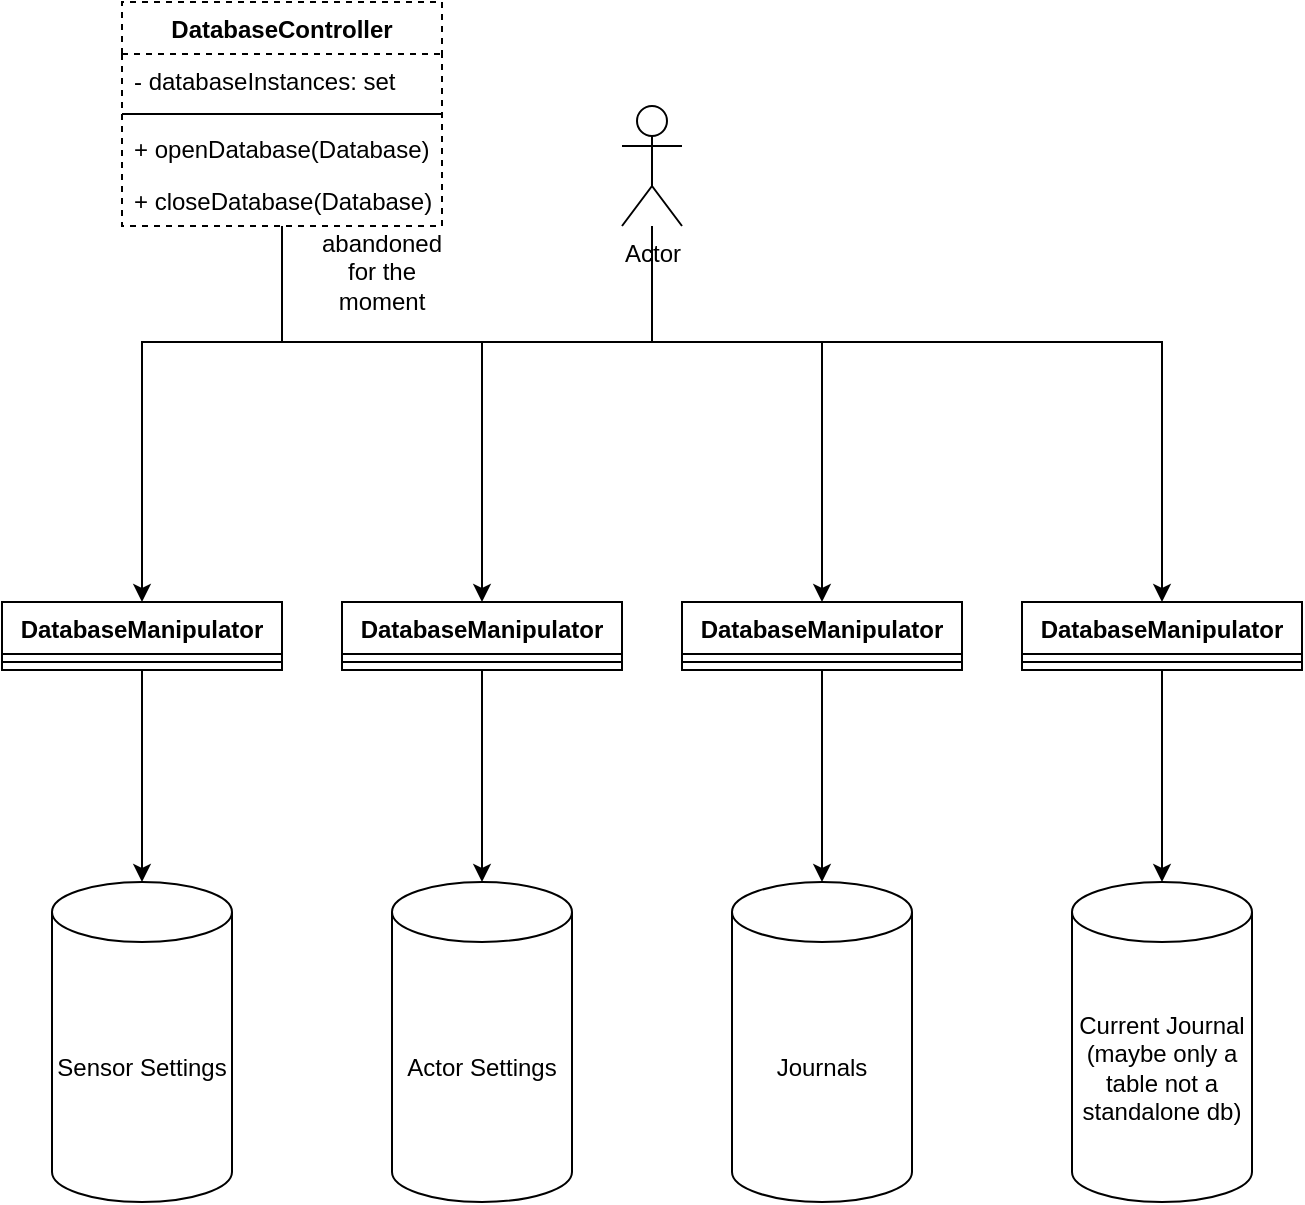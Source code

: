<mxfile version="22.1.22" type="embed" pages="2">
  <diagram id="23iRSUPoRavnBvh4doch" name="Component-Diagram">
    <mxGraphModel dx="1601" dy="1120" grid="1" gridSize="10" guides="1" tooltips="1" connect="1" arrows="1" fold="1" page="1" pageScale="1" pageWidth="827" pageHeight="1169" math="0" shadow="0">
      <root>
        <mxCell id="0" />
        <mxCell id="1" parent="0" />
        <mxCell id="2" value="Sensor Settings" style="shape=cylinder3;whiteSpace=wrap;html=1;boundedLbl=1;backgroundOutline=1;size=15;" parent="1" vertex="1">
          <mxGeometry x="35" y="480" width="90" height="160" as="geometry" />
        </mxCell>
        <mxCell id="4" value="Actor Settings" style="shape=cylinder3;whiteSpace=wrap;html=1;boundedLbl=1;backgroundOutline=1;size=15;" parent="1" vertex="1">
          <mxGeometry x="205" y="480" width="90" height="160" as="geometry" />
        </mxCell>
        <mxCell id="5" value="Journals" style="shape=cylinder3;whiteSpace=wrap;html=1;boundedLbl=1;backgroundOutline=1;size=15;" parent="1" vertex="1">
          <mxGeometry x="375" y="480" width="90" height="160" as="geometry" />
        </mxCell>
        <mxCell id="6" value="Current Journal (maybe only a table not a standalone db)" style="shape=cylinder3;whiteSpace=wrap;html=1;boundedLbl=1;backgroundOutline=1;size=15;" parent="1" vertex="1">
          <mxGeometry x="545" y="480" width="90" height="160" as="geometry" />
        </mxCell>
        <mxCell id="20" style="edgeStyle=orthogonalEdgeStyle;rounded=0;orthogonalLoop=1;jettySize=auto;html=1;entryX=0.5;entryY=0;entryDx=0;entryDy=0;" parent="1" source="15" target="aI0sAffUQaHTkwpMPJBP-29" edge="1">
          <mxGeometry relative="1" as="geometry">
            <Array as="points">
              <mxPoint x="150" y="210" />
              <mxPoint x="80" y="210" />
            </Array>
            <mxPoint x="100" y="210" as="targetPoint" />
          </mxGeometry>
        </mxCell>
        <mxCell id="22" style="edgeStyle=orthogonalEdgeStyle;rounded=0;orthogonalLoop=1;jettySize=auto;html=1;entryX=0.5;entryY=0;entryDx=0;entryDy=0;entryPerimeter=0;" parent="1" source="aI0sAffUQaHTkwpMPJBP-27" target="4" edge="1">
          <mxGeometry relative="1" as="geometry">
            <mxPoint x="250" y="390" as="targetPoint" />
          </mxGeometry>
        </mxCell>
        <mxCell id="23" style="edgeStyle=orthogonalEdgeStyle;rounded=0;orthogonalLoop=1;jettySize=auto;html=1;entryX=0.5;entryY=0;entryDx=0;entryDy=0;" parent="1" source="15" target="aI0sAffUQaHTkwpMPJBP-25" edge="1">
          <mxGeometry relative="1" as="geometry">
            <mxPoint x="400" y="270" as="targetPoint" />
            <Array as="points">
              <mxPoint x="150" y="210" />
              <mxPoint x="420" y="210" />
            </Array>
          </mxGeometry>
        </mxCell>
        <mxCell id="24" style="edgeStyle=orthogonalEdgeStyle;rounded=0;orthogonalLoop=1;jettySize=auto;html=1;entryX=0.5;entryY=0;entryDx=0;entryDy=0;" parent="1" source="15" target="tvUqwT9f9yE9GYuA8hwf-24" edge="1">
          <mxGeometry relative="1" as="geometry">
            <Array as="points">
              <mxPoint x="150" y="210" />
              <mxPoint x="590" y="210" />
            </Array>
            <mxPoint x="540" y="270" as="targetPoint" />
          </mxGeometry>
        </mxCell>
        <mxCell id="15" value="DatabaseController" style="swimlane;fontStyle=1;align=center;verticalAlign=top;childLayout=stackLayout;horizontal=1;startSize=26;horizontalStack=0;resizeParent=1;resizeParentMax=0;resizeLast=0;collapsible=1;marginBottom=0;dashed=1;" parent="1" vertex="1">
          <mxGeometry x="70" y="40" width="160" height="112" as="geometry" />
        </mxCell>
        <mxCell id="16" value="- databaseInstances: set" style="text;strokeColor=none;fillColor=none;align=left;verticalAlign=top;spacingLeft=4;spacingRight=4;overflow=hidden;rotatable=0;points=[[0,0.5],[1,0.5]];portConstraint=eastwest;" parent="15" vertex="1">
          <mxGeometry y="26" width="160" height="26" as="geometry" />
        </mxCell>
        <mxCell id="17" value="" style="line;strokeWidth=1;fillColor=none;align=left;verticalAlign=middle;spacingTop=-1;spacingLeft=3;spacingRight=3;rotatable=0;labelPosition=right;points=[];portConstraint=eastwest;strokeColor=inherit;" parent="15" vertex="1">
          <mxGeometry y="52" width="160" height="8" as="geometry" />
        </mxCell>
        <mxCell id="18" value="+ openDatabase(Database)" style="text;strokeColor=none;fillColor=none;align=left;verticalAlign=top;spacingLeft=4;spacingRight=4;overflow=hidden;rotatable=0;points=[[0,0.5],[1,0.5]];portConstraint=eastwest;" parent="15" vertex="1">
          <mxGeometry y="60" width="160" height="26" as="geometry" />
        </mxCell>
        <mxCell id="19" value="+ closeDatabase(Database)" style="text;strokeColor=none;fillColor=none;align=left;verticalAlign=top;spacingLeft=4;spacingRight=4;overflow=hidden;rotatable=0;points=[[0,0.5],[1,0.5]];portConstraint=eastwest;" parent="15" vertex="1">
          <mxGeometry y="86" width="160" height="26" as="geometry" />
        </mxCell>
        <mxCell id="tvUqwT9f9yE9GYuA8hwf-24" value="DatabaseManipulator" style="swimlane;fontStyle=1;align=center;verticalAlign=top;childLayout=stackLayout;horizontal=1;startSize=26;horizontalStack=0;resizeParent=1;resizeParentMax=0;resizeLast=0;collapsible=1;marginBottom=0;whiteSpace=wrap;html=1;" parent="1" vertex="1">
          <mxGeometry x="520" y="340" width="140" height="34" as="geometry" />
        </mxCell>
        <mxCell id="tvUqwT9f9yE9GYuA8hwf-26" value="" style="line;strokeWidth=1;fillColor=none;align=left;verticalAlign=middle;spacingTop=-1;spacingLeft=3;spacingRight=3;rotatable=0;labelPosition=right;points=[];portConstraint=eastwest;strokeColor=inherit;" parent="tvUqwT9f9yE9GYuA8hwf-24" vertex="1">
          <mxGeometry y="26" width="140" height="8" as="geometry" />
        </mxCell>
        <mxCell id="aI0sAffUQaHTkwpMPJBP-24" style="edgeStyle=orthogonalEdgeStyle;rounded=0;orthogonalLoop=1;jettySize=auto;html=1;entryX=0.5;entryY=0;entryDx=0;entryDy=0;entryPerimeter=0;" parent="1" source="tvUqwT9f9yE9GYuA8hwf-24" target="6" edge="1">
          <mxGeometry relative="1" as="geometry" />
        </mxCell>
        <mxCell id="aI0sAffUQaHTkwpMPJBP-25" value="DatabaseManipulator" style="swimlane;fontStyle=1;align=center;verticalAlign=top;childLayout=stackLayout;horizontal=1;startSize=26;horizontalStack=0;resizeParent=1;resizeParentMax=0;resizeLast=0;collapsible=1;marginBottom=0;whiteSpace=wrap;html=1;" parent="1" vertex="1">
          <mxGeometry x="350" y="340" width="140" height="34" as="geometry" />
        </mxCell>
        <mxCell id="aI0sAffUQaHTkwpMPJBP-26" value="" style="line;strokeWidth=1;fillColor=none;align=left;verticalAlign=middle;spacingTop=-1;spacingLeft=3;spacingRight=3;rotatable=0;labelPosition=right;points=[];portConstraint=eastwest;strokeColor=inherit;" parent="aI0sAffUQaHTkwpMPJBP-25" vertex="1">
          <mxGeometry y="26" width="140" height="8" as="geometry" />
        </mxCell>
        <mxCell id="aI0sAffUQaHTkwpMPJBP-29" value="DatabaseManipulator" style="swimlane;fontStyle=1;align=center;verticalAlign=top;childLayout=stackLayout;horizontal=1;startSize=26;horizontalStack=0;resizeParent=1;resizeParentMax=0;resizeLast=0;collapsible=1;marginBottom=0;whiteSpace=wrap;html=1;" parent="1" vertex="1">
          <mxGeometry x="10" y="340" width="140" height="34" as="geometry" />
        </mxCell>
        <mxCell id="aI0sAffUQaHTkwpMPJBP-30" value="" style="line;strokeWidth=1;fillColor=none;align=left;verticalAlign=middle;spacingTop=-1;spacingLeft=3;spacingRight=3;rotatable=0;labelPosition=right;points=[];portConstraint=eastwest;strokeColor=inherit;" parent="aI0sAffUQaHTkwpMPJBP-29" vertex="1">
          <mxGeometry y="26" width="140" height="8" as="geometry" />
        </mxCell>
        <mxCell id="aI0sAffUQaHTkwpMPJBP-31" value="" style="edgeStyle=orthogonalEdgeStyle;rounded=0;orthogonalLoop=1;jettySize=auto;html=1;" parent="1" source="15" target="aI0sAffUQaHTkwpMPJBP-27" edge="1">
          <mxGeometry relative="1" as="geometry">
            <mxPoint x="260" y="126" as="sourcePoint" />
            <mxPoint x="250" y="390" as="targetPoint" />
            <Array as="points">
              <mxPoint x="150" y="210" />
              <mxPoint x="250" y="210" />
            </Array>
          </mxGeometry>
        </mxCell>
        <mxCell id="aI0sAffUQaHTkwpMPJBP-27" value="DatabaseManipulator" style="swimlane;fontStyle=1;align=center;verticalAlign=top;childLayout=stackLayout;horizontal=1;startSize=26;horizontalStack=0;resizeParent=1;resizeParentMax=0;resizeLast=0;collapsible=1;marginBottom=0;whiteSpace=wrap;html=1;" parent="1" vertex="1">
          <mxGeometry x="180" y="340" width="140" height="34" as="geometry" />
        </mxCell>
        <mxCell id="aI0sAffUQaHTkwpMPJBP-28" value="" style="line;strokeWidth=1;fillColor=none;align=left;verticalAlign=middle;spacingTop=-1;spacingLeft=3;spacingRight=3;rotatable=0;labelPosition=right;points=[];portConstraint=eastwest;strokeColor=inherit;" parent="aI0sAffUQaHTkwpMPJBP-27" vertex="1">
          <mxGeometry y="26" width="140" height="8" as="geometry" />
        </mxCell>
        <mxCell id="aI0sAffUQaHTkwpMPJBP-32" style="edgeStyle=orthogonalEdgeStyle;rounded=0;orthogonalLoop=1;jettySize=auto;html=1;entryX=0.5;entryY=0;entryDx=0;entryDy=0;entryPerimeter=0;" parent="1" source="aI0sAffUQaHTkwpMPJBP-25" target="5" edge="1">
          <mxGeometry relative="1" as="geometry" />
        </mxCell>
        <mxCell id="aI0sAffUQaHTkwpMPJBP-33" style="edgeStyle=orthogonalEdgeStyle;rounded=0;orthogonalLoop=1;jettySize=auto;html=1;entryX=0.5;entryY=0;entryDx=0;entryDy=0;entryPerimeter=0;" parent="1" source="aI0sAffUQaHTkwpMPJBP-29" target="2" edge="1">
          <mxGeometry relative="1" as="geometry" />
        </mxCell>
        <mxCell id="25" value="abandoned for the moment" style="text;html=1;strokeColor=none;fillColor=none;align=center;verticalAlign=middle;whiteSpace=wrap;rounded=0;" vertex="1" parent="1">
          <mxGeometry x="170" y="160" width="60" height="30" as="geometry" />
        </mxCell>
        <mxCell id="29" style="edgeStyle=orthogonalEdgeStyle;rounded=0;orthogonalLoop=1;jettySize=auto;html=1;endArrow=none;endFill=0;" edge="1" parent="1" source="26">
          <mxGeometry relative="1" as="geometry">
            <mxPoint x="335" y="210" as="targetPoint" />
          </mxGeometry>
        </mxCell>
        <mxCell id="26" value="Actor" style="shape=umlActor;verticalLabelPosition=bottom;verticalAlign=top;html=1;outlineConnect=0;" vertex="1" parent="1">
          <mxGeometry x="320" y="92" width="30" height="60" as="geometry" />
        </mxCell>
      </root>
    </mxGraphModel>
  </diagram>
  <diagram id="DT3NWDf5XGFPtWyRYROO" name="Sequence-Diagram">
    <mxGraphModel dx="1601" dy="1120" grid="1" gridSize="10" guides="1" tooltips="1" connect="1" arrows="1" fold="1" page="1" pageScale="1" pageWidth="827" pageHeight="1169" math="0" shadow="0">
      <root>
        <mxCell id="0" />
        <mxCell id="1" parent="0" />
        <mxCell id="e4az-tmhH8eZ0OtNV26Z-1" value="" style="shape=umlLifeline;perimeter=lifelinePerimeter;whiteSpace=wrap;html=1;container=1;dropTarget=0;collapsible=0;recursiveResize=0;outlineConnect=0;portConstraint=eastwest;newEdgeStyle={&quot;curved&quot;:0,&quot;rounded&quot;:0};participant=umlActor;" parent="1" vertex="1">
          <mxGeometry x="30" y="40" width="20" height="850" as="geometry" />
        </mxCell>
        <mxCell id="e4az-tmhH8eZ0OtNV26Z-3" value="Database&lt;br&gt;Manipulator" style="shape=umlLifeline;perimeter=lifelinePerimeter;whiteSpace=wrap;html=1;container=1;dropTarget=0;collapsible=0;recursiveResize=0;outlineConnect=0;portConstraint=eastwest;newEdgeStyle={&quot;curved&quot;:0,&quot;rounded&quot;:0};" parent="1" vertex="1">
          <mxGeometry x="110" y="40" width="100" height="850" as="geometry" />
        </mxCell>
        <mxCell id="e4az-tmhH8eZ0OtNV26Z-4" value="__init__(database)" style="html=1;verticalAlign=bottom;endArrow=block;curved=0;rounded=0;" parent="1" target="e4az-tmhH8eZ0OtNV26Z-3" edge="1">
          <mxGeometry width="80" relative="1" as="geometry">
            <mxPoint x="40" y="120" as="sourcePoint" />
            <mxPoint x="120" y="120" as="targetPoint" />
          </mxGeometry>
        </mxCell>
        <mxCell id="e4az-tmhH8eZ0OtNV26Z-5" value="Database:&amp;nbsp;&lt;br&gt;DatabaseInterface" style="shape=umlLifeline;perimeter=lifelinePerimeter;whiteSpace=wrap;html=1;container=1;dropTarget=0;collapsible=0;recursiveResize=0;outlineConnect=0;portConstraint=eastwest;newEdgeStyle={&quot;curved&quot;:0,&quot;rounded&quot;:0};" parent="1" vertex="1">
          <mxGeometry x="230" y="40" width="100" height="850" as="geometry" />
        </mxCell>
        <mxCell id="e4az-tmhH8eZ0OtNV26Z-6" value="__init__()" style="html=1;verticalAlign=bottom;endArrow=block;curved=0;rounded=0;" parent="1" target="e4az-tmhH8eZ0OtNV26Z-5" edge="1">
          <mxGeometry width="80" relative="1" as="geometry">
            <mxPoint x="160" y="130" as="sourcePoint" />
            <mxPoint x="240" y="130" as="targetPoint" />
          </mxGeometry>
        </mxCell>
        <mxCell id="e4az-tmhH8eZ0OtNV26Z-7" value="instance" style="html=1;verticalAlign=bottom;endArrow=block;curved=0;rounded=0;" parent="1" edge="1">
          <mxGeometry width="80" relative="1" as="geometry">
            <mxPoint x="280" y="150" as="sourcePoint" />
            <mxPoint x="159.5" y="150" as="targetPoint" />
          </mxGeometry>
        </mxCell>
        <mxCell id="NraJfhpnYq18qEgPwm5T-3" value="" style="group" parent="1" vertex="1" connectable="0">
          <mxGeometry x="30" y="330" width="260" height="100" as="geometry" />
        </mxCell>
        <mxCell id="e4az-tmhH8eZ0OtNV26Z-14" value="createTable" style="shape=umlFrame;whiteSpace=wrap;html=1;pointerEvents=0;width=80;height=30;" parent="NraJfhpnYq18qEgPwm5T-3" vertex="1">
          <mxGeometry width="260" height="100" as="geometry" />
        </mxCell>
        <mxCell id="e4az-tmhH8eZ0OtNV26Z-16" value="dataBaseInstance.&lt;br&gt;createTable&lt;br style=&quot;border-color: var(--border-color);&quot;&gt;(tableHandle, &lt;br&gt;columns, name)" style="html=1;verticalAlign=bottom;endArrow=block;curved=0;rounded=0;" parent="NraJfhpnYq18qEgPwm5T-3" edge="1">
          <mxGeometry x="0.004" width="80" relative="1" as="geometry">
            <mxPoint x="130" y="70" as="sourcePoint" />
            <mxPoint x="249.5" y="70" as="targetPoint" />
            <Array as="points">
              <mxPoint x="160" y="70" />
              <mxPoint x="190" y="70" />
            </Array>
            <mxPoint as="offset" />
          </mxGeometry>
        </mxCell>
        <mxCell id="e4az-tmhH8eZ0OtNV26Z-17" value="createTable&lt;br&gt;(columns, name)" style="html=1;verticalAlign=bottom;endArrow=block;curved=0;rounded=0;" parent="NraJfhpnYq18qEgPwm5T-3" edge="1">
          <mxGeometry width="80" relative="1" as="geometry">
            <mxPoint x="10" y="60" as="sourcePoint" />
            <mxPoint x="129.5" y="60" as="targetPoint" />
          </mxGeometry>
        </mxCell>
        <mxCell id="NraJfhpnYq18qEgPwm5T-4" value="" style="group" parent="1" vertex="1" connectable="0">
          <mxGeometry x="30" y="160" width="260" height="150" as="geometry" />
        </mxCell>
        <mxCell id="e4az-tmhH8eZ0OtNV26Z-8" value="connect()" style="html=1;verticalAlign=bottom;endArrow=block;curved=0;rounded=0;" parent="NraJfhpnYq18qEgPwm5T-4" edge="1">
          <mxGeometry x="0.004" width="80" relative="1" as="geometry">
            <mxPoint x="10" y="50" as="sourcePoint" />
            <mxPoint x="129.5" y="50" as="targetPoint" />
            <mxPoint as="offset" />
          </mxGeometry>
        </mxCell>
        <mxCell id="e4az-tmhH8eZ0OtNV26Z-9" value="dataBaseInstance.&lt;br&gt;connect()" style="html=1;verticalAlign=bottom;endArrow=block;curved=0;rounded=0;" parent="NraJfhpnYq18qEgPwm5T-4" edge="1">
          <mxGeometry x="0.004" width="80" relative="1" as="geometry">
            <mxPoint x="130" y="60" as="sourcePoint" />
            <mxPoint x="250" y="60" as="targetPoint" />
            <mxPoint as="offset" />
          </mxGeometry>
        </mxCell>
        <mxCell id="e4az-tmhH8eZ0OtNV26Z-10" value="connection" style="html=1;verticalAlign=bottom;endArrow=block;curved=0;rounded=0;" parent="NraJfhpnYq18qEgPwm5T-4" edge="1">
          <mxGeometry width="80" relative="1" as="geometry">
            <mxPoint x="250" y="80" as="sourcePoint" />
            <mxPoint x="129.5" y="80" as="targetPoint" />
          </mxGeometry>
        </mxCell>
        <mxCell id="e4az-tmhH8eZ0OtNV26Z-11" value="tableHandle" style="html=1;verticalAlign=bottom;endArrow=block;curved=0;rounded=0;" parent="NraJfhpnYq18qEgPwm5T-4" edge="1">
          <mxGeometry width="80" relative="1" as="geometry">
            <mxPoint x="250" y="130" as="sourcePoint" />
            <mxPoint x="130" y="130" as="targetPoint" />
            <mxPoint as="offset" />
            <Array as="points">
              <mxPoint x="200" y="130" />
            </Array>
          </mxGeometry>
        </mxCell>
        <mxCell id="e4az-tmhH8eZ0OtNV26Z-13" value="connect" style="shape=umlFrame;whiteSpace=wrap;html=1;pointerEvents=0;" parent="NraJfhpnYq18qEgPwm5T-4" vertex="1">
          <mxGeometry width="260" height="150" as="geometry" />
        </mxCell>
        <mxCell id="NraJfhpnYq18qEgPwm5T-1" value="dataBaseInstance.&lt;br&gt;createTableHandle()" style="html=1;verticalAlign=bottom;endArrow=block;curved=0;rounded=0;" parent="NraJfhpnYq18qEgPwm5T-4" edge="1">
          <mxGeometry width="80" relative="1" as="geometry">
            <mxPoint x="130" y="110" as="sourcePoint" />
            <mxPoint x="250" y="110" as="targetPoint" />
            <mxPoint as="offset" />
          </mxGeometry>
        </mxCell>
        <mxCell id="NraJfhpnYq18qEgPwm5T-6" value="" style="group" parent="1" vertex="1" connectable="0">
          <mxGeometry x="30" y="450" width="260" height="140" as="geometry" />
        </mxCell>
        <mxCell id="e4az-tmhH8eZ0OtNV26Z-18" value="insertData" style="shape=umlFrame;whiteSpace=wrap;html=1;pointerEvents=0;width=70;height=30;container=0;" parent="NraJfhpnYq18qEgPwm5T-6" vertex="1">
          <mxGeometry width="260" height="140" as="geometry" />
        </mxCell>
        <mxCell id="vdOqzi5z4dyMD7uhWqzi-2" value="insertData&lt;br&gt;(data)" style="html=1;verticalAlign=bottom;endArrow=block;curved=0;rounded=0;" parent="NraJfhpnYq18qEgPwm5T-6" target="e4az-tmhH8eZ0OtNV26Z-3" edge="1">
          <mxGeometry width="80" relative="1" as="geometry">
            <mxPoint x="10" y="60" as="sourcePoint" />
            <mxPoint x="90" y="60" as="targetPoint" />
          </mxGeometry>
        </mxCell>
        <mxCell id="vdOqzi5z4dyMD7uhWqzi-3" value="dataBaseInstance.&lt;br&gt;insertData&lt;br&gt;(data, tableHandle)" style="html=1;verticalAlign=bottom;endArrow=block;curved=0;rounded=0;" parent="NraJfhpnYq18qEgPwm5T-6" edge="1">
          <mxGeometry width="80" relative="1" as="geometry">
            <mxPoint x="130" y="70" as="sourcePoint" />
            <mxPoint x="250" y="70" as="targetPoint" />
            <mxPoint as="offset" />
          </mxGeometry>
        </mxCell>
        <mxCell id="NraJfhpnYq18qEgPwm5T-5" value="dataBaseInstance.&lt;br&gt;saveChanges&lt;br&gt;(dataBaseConnection)" style="html=1;verticalAlign=bottom;endArrow=block;curved=0;rounded=0;" parent="NraJfhpnYq18qEgPwm5T-6" edge="1">
          <mxGeometry width="80" relative="1" as="geometry">
            <mxPoint x="130" y="120" as="sourcePoint" />
            <mxPoint x="250" y="120" as="targetPoint" />
            <mxPoint as="offset" />
          </mxGeometry>
        </mxCell>
        <mxCell id="NraJfhpnYq18qEgPwm5T-13" value="" style="group" parent="1" vertex="1" connectable="0">
          <mxGeometry x="30" y="610" width="260" height="100" as="geometry" />
        </mxCell>
        <mxCell id="NraJfhpnYq18qEgPwm5T-7" value="getData" style="shape=umlFrame;whiteSpace=wrap;html=1;pointerEvents=0;" parent="NraJfhpnYq18qEgPwm5T-13" vertex="1">
          <mxGeometry width="260" height="100" as="geometry" />
        </mxCell>
        <mxCell id="NraJfhpnYq18qEgPwm5T-8" value="getData()" style="html=1;verticalAlign=bottom;endArrow=block;curved=0;rounded=0;" parent="NraJfhpnYq18qEgPwm5T-13" target="e4az-tmhH8eZ0OtNV26Z-3" edge="1">
          <mxGeometry width="80" relative="1" as="geometry">
            <mxPoint x="10" y="50" as="sourcePoint" />
            <mxPoint x="90" y="50" as="targetPoint" />
          </mxGeometry>
        </mxCell>
        <mxCell id="NraJfhpnYq18qEgPwm5T-9" value="dataBaseInstance.&lt;br&gt;getData(tableHandle)" style="html=1;verticalAlign=bottom;endArrow=block;curved=0;rounded=0;" parent="NraJfhpnYq18qEgPwm5T-13" edge="1">
          <mxGeometry width="80" relative="1" as="geometry">
            <mxPoint x="130" y="60" as="sourcePoint" />
            <mxPoint x="250" y="60" as="targetPoint" />
            <mxPoint as="offset" />
          </mxGeometry>
        </mxCell>
        <mxCell id="NraJfhpnYq18qEgPwm5T-11" value="list[tuple]" style="html=1;verticalAlign=bottom;endArrow=block;curved=0;rounded=0;" parent="NraJfhpnYq18qEgPwm5T-13" target="e4az-tmhH8eZ0OtNV26Z-3" edge="1">
          <mxGeometry width="80" relative="1" as="geometry">
            <mxPoint x="250" y="80" as="sourcePoint" />
            <mxPoint x="220" y="80" as="targetPoint" />
          </mxGeometry>
        </mxCell>
        <mxCell id="NraJfhpnYq18qEgPwm5T-12" value="list[tuple]" style="html=1;verticalAlign=bottom;endArrow=block;curved=0;rounded=0;" parent="NraJfhpnYq18qEgPwm5T-13" edge="1">
          <mxGeometry width="80" relative="1" as="geometry">
            <mxPoint x="130" y="90" as="sourcePoint" />
            <mxPoint x="10" y="90" as="targetPoint" />
          </mxGeometry>
        </mxCell>
        <mxCell id="NraJfhpnYq18qEgPwm5T-15" value="getDataByKeyword" style="shape=umlFrame;whiteSpace=wrap;html=1;pointerEvents=0;width=120;height=30;" parent="1" vertex="1">
          <mxGeometry x="30" y="730" width="260" height="140" as="geometry" />
        </mxCell>
        <mxCell id="NraJfhpnYq18qEgPwm5T-16" value="getDataByKeyWord&lt;br&gt;(column, keyWord)" style="html=1;verticalAlign=bottom;endArrow=block;curved=0;rounded=0;" parent="1" target="e4az-tmhH8eZ0OtNV26Z-3" edge="1">
          <mxGeometry width="80" relative="1" as="geometry">
            <mxPoint x="40" y="795" as="sourcePoint" />
            <mxPoint x="120" y="795" as="targetPoint" />
          </mxGeometry>
        </mxCell>
        <mxCell id="NraJfhpnYq18qEgPwm5T-17" value="dataBaseInstance.&lt;br&gt;getDataByKeyWord&lt;br&gt;(column, keyWord,&lt;br&gt;&amp;nbsp;tableHandle)" style="html=1;verticalAlign=bottom;endArrow=block;curved=0;rounded=0;" parent="1" edge="1">
          <mxGeometry width="80" relative="1" as="geometry">
            <mxPoint x="160" y="808" as="sourcePoint" />
            <mxPoint x="280" y="808" as="targetPoint" />
            <mxPoint as="offset" />
          </mxGeometry>
        </mxCell>
        <mxCell id="NraJfhpnYq18qEgPwm5T-18" value="list[tuple]" style="html=1;verticalAlign=bottom;endArrow=block;curved=0;rounded=0;" parent="1" target="e4az-tmhH8eZ0OtNV26Z-3" edge="1">
          <mxGeometry width="80" relative="1" as="geometry">
            <mxPoint x="280" y="834" as="sourcePoint" />
            <mxPoint x="250" y="834" as="targetPoint" />
          </mxGeometry>
        </mxCell>
        <mxCell id="NraJfhpnYq18qEgPwm5T-19" value="list[tuple]" style="html=1;verticalAlign=bottom;endArrow=block;curved=0;rounded=0;" parent="1" edge="1">
          <mxGeometry width="80" relative="1" as="geometry">
            <mxPoint x="160" y="847" as="sourcePoint" />
            <mxPoint x="40" y="847" as="targetPoint" />
          </mxGeometry>
        </mxCell>
      </root>
    </mxGraphModel>
  </diagram>
</mxfile>
